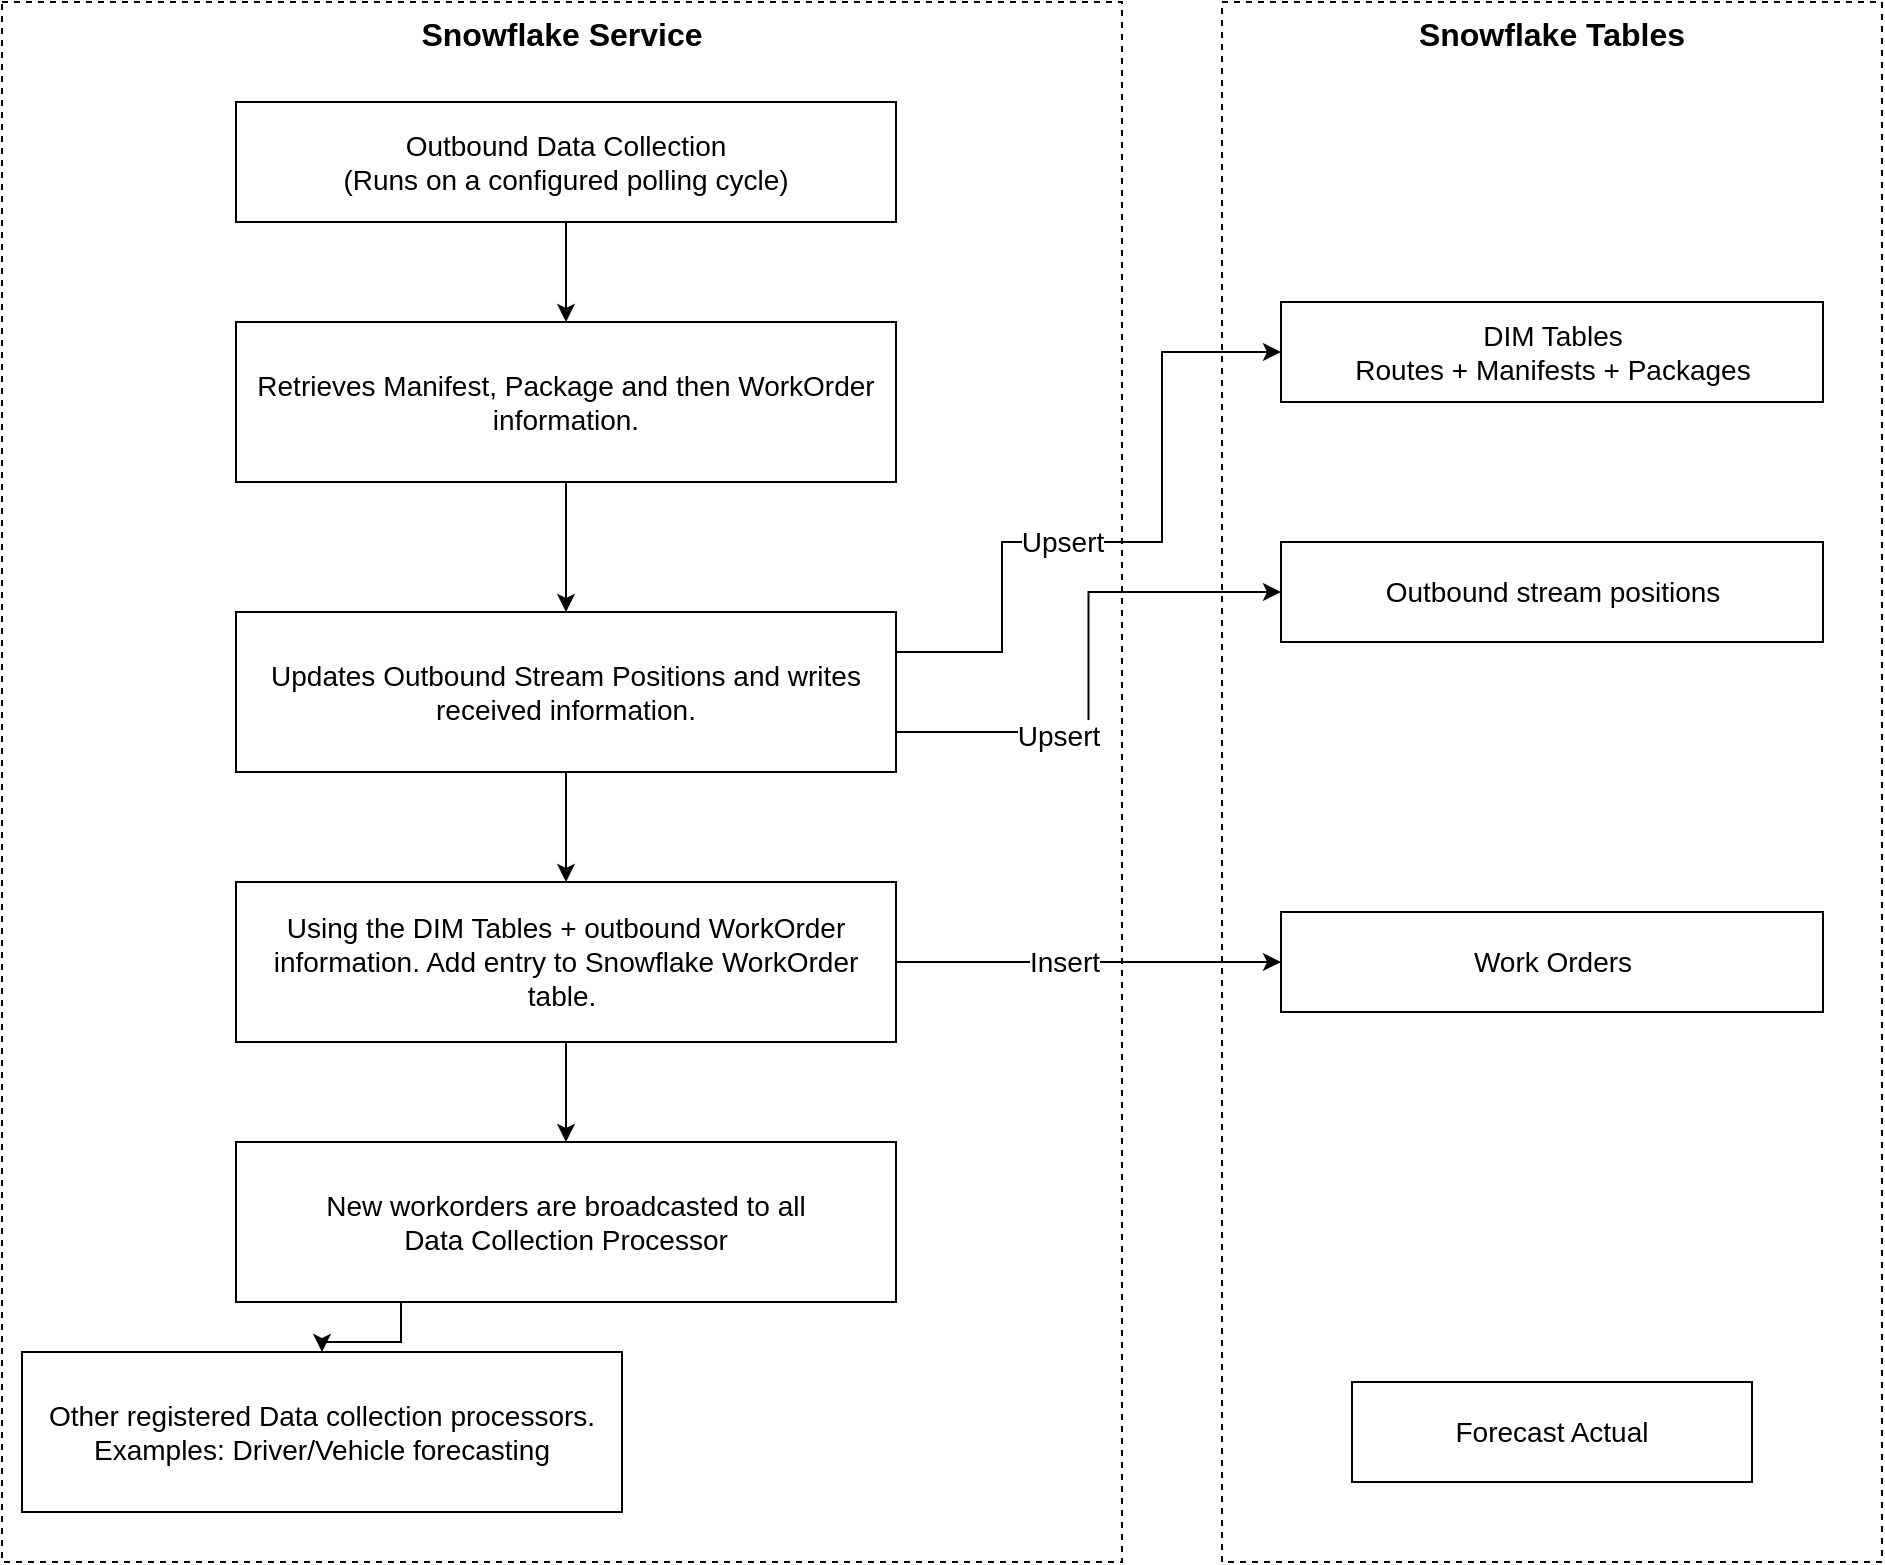 <mxfile version="28.1.2">
  <diagram name="Page-1" id="b49rs1CCKQuxUYoasYGA">
    <mxGraphModel dx="1678" dy="1015" grid="1" gridSize="10" guides="1" tooltips="1" connect="1" arrows="1" fold="1" page="1" pageScale="1" pageWidth="827" pageHeight="1169" math="0" shadow="0">
      <root>
        <mxCell id="0" />
        <mxCell id="1" parent="0" />
        <mxCell id="V3oIw_tFHmD7RHKYPGYt-1" value="&lt;span style=&quot;font-size: 16px;&quot;&gt;&lt;b&gt;Snowflake Service&lt;/b&gt;&lt;/span&gt;" style="html=1;whiteSpace=wrap;dashed=1;gradientColor=default;fillColor=none;labelPosition=center;verticalLabelPosition=middle;align=center;verticalAlign=top;" vertex="1" parent="1">
          <mxGeometry x="380" y="90" width="560" height="780" as="geometry" />
        </mxCell>
        <mxCell id="V3oIw_tFHmD7RHKYPGYt-3" style="edgeStyle=orthogonalEdgeStyle;rounded=0;orthogonalLoop=1;jettySize=auto;html=1;exitX=0.5;exitY=1;exitDx=0;exitDy=0;entryX=0.5;entryY=0;entryDx=0;entryDy=0;" edge="1" parent="1" source="V3oIw_tFHmD7RHKYPGYt-4" target="V3oIw_tFHmD7RHKYPGYt-6">
          <mxGeometry relative="1" as="geometry" />
        </mxCell>
        <mxCell id="V3oIw_tFHmD7RHKYPGYt-4" value="Outbound Data Collection&lt;div&gt;(Runs on a configured polling cycle)&lt;/div&gt;" style="whiteSpace=wrap;html=1;align=center;fontSize=14;" vertex="1" parent="1">
          <mxGeometry x="497" y="140" width="330" height="60" as="geometry" />
        </mxCell>
        <mxCell id="V3oIw_tFHmD7RHKYPGYt-5" style="edgeStyle=orthogonalEdgeStyle;rounded=0;orthogonalLoop=1;jettySize=auto;html=1;exitX=0.5;exitY=1;exitDx=0;exitDy=0;entryX=0.5;entryY=0;entryDx=0;entryDy=0;" edge="1" parent="1" source="V3oIw_tFHmD7RHKYPGYt-6" target="V3oIw_tFHmD7RHKYPGYt-12">
          <mxGeometry relative="1" as="geometry" />
        </mxCell>
        <mxCell id="V3oIw_tFHmD7RHKYPGYt-6" value="&lt;font style=&quot;font-size: 14px;&quot;&gt;Retrieves Manifest, Package and then WorkOrder information.&lt;/font&gt;" style="rounded=0;whiteSpace=wrap;html=1;" vertex="1" parent="1">
          <mxGeometry x="497" y="250" width="330" height="80" as="geometry" />
        </mxCell>
        <mxCell id="V3oIw_tFHmD7RHKYPGYt-11" style="edgeStyle=orthogonalEdgeStyle;rounded=0;orthogonalLoop=1;jettySize=auto;html=1;exitX=0.5;exitY=1;exitDx=0;exitDy=0;entryX=0.5;entryY=0;entryDx=0;entryDy=0;" edge="1" parent="1" source="V3oIw_tFHmD7RHKYPGYt-12" target="V3oIw_tFHmD7RHKYPGYt-14">
          <mxGeometry relative="1" as="geometry" />
        </mxCell>
        <mxCell id="V3oIw_tFHmD7RHKYPGYt-23" style="edgeStyle=orthogonalEdgeStyle;rounded=0;orthogonalLoop=1;jettySize=auto;html=1;exitX=1;exitY=0.75;exitDx=0;exitDy=0;entryX=0;entryY=0.5;entryDx=0;entryDy=0;" edge="1" parent="1" source="V3oIw_tFHmD7RHKYPGYt-12" target="V3oIw_tFHmD7RHKYPGYt-22">
          <mxGeometry relative="1" as="geometry" />
        </mxCell>
        <mxCell id="V3oIw_tFHmD7RHKYPGYt-24" style="edgeStyle=orthogonalEdgeStyle;rounded=0;orthogonalLoop=1;jettySize=auto;html=1;exitX=1;exitY=0.25;exitDx=0;exitDy=0;entryX=0;entryY=0.5;entryDx=0;entryDy=0;" edge="1" parent="1" source="V3oIw_tFHmD7RHKYPGYt-12" target="V3oIw_tFHmD7RHKYPGYt-21">
          <mxGeometry relative="1" as="geometry">
            <Array as="points">
              <mxPoint x="880" y="415" />
              <mxPoint x="880" y="360" />
              <mxPoint x="960" y="360" />
              <mxPoint x="960" y="265" />
            </Array>
          </mxGeometry>
        </mxCell>
        <mxCell id="V3oIw_tFHmD7RHKYPGYt-27" value="&lt;font style=&quot;font-size: 14px;&quot;&gt;Upsert&lt;/font&gt;" style="edgeLabel;html=1;align=center;verticalAlign=middle;resizable=0;points=[];" vertex="1" connectable="0" parent="V3oIw_tFHmD7RHKYPGYt-24">
          <mxGeometry x="0.494" y="2" relative="1" as="geometry">
            <mxPoint x="-48" y="68" as="offset" />
          </mxGeometry>
        </mxCell>
        <mxCell id="V3oIw_tFHmD7RHKYPGYt-12" value="&lt;font style=&quot;font-size: 14px;&quot;&gt;Updates Outbound Stream Positions and writes received information.&lt;/font&gt;" style="rounded=0;whiteSpace=wrap;html=1;" vertex="1" parent="1">
          <mxGeometry x="497" y="395" width="330" height="80" as="geometry" />
        </mxCell>
        <mxCell id="V3oIw_tFHmD7RHKYPGYt-13" style="edgeStyle=orthogonalEdgeStyle;rounded=0;orthogonalLoop=1;jettySize=auto;html=1;exitX=0.5;exitY=1;exitDx=0;exitDy=0;entryX=0.5;entryY=0;entryDx=0;entryDy=0;" edge="1" parent="1" source="V3oIw_tFHmD7RHKYPGYt-14" target="V3oIw_tFHmD7RHKYPGYt-16">
          <mxGeometry relative="1" as="geometry" />
        </mxCell>
        <mxCell id="V3oIw_tFHmD7RHKYPGYt-26" style="edgeStyle=orthogonalEdgeStyle;rounded=0;orthogonalLoop=1;jettySize=auto;html=1;exitX=1;exitY=0.5;exitDx=0;exitDy=0;entryX=0;entryY=0.5;entryDx=0;entryDy=0;" edge="1" parent="1" source="V3oIw_tFHmD7RHKYPGYt-14" target="V3oIw_tFHmD7RHKYPGYt-25">
          <mxGeometry relative="1" as="geometry" />
        </mxCell>
        <mxCell id="V3oIw_tFHmD7RHKYPGYt-29" value="&lt;font style=&quot;font-size: 14px;&quot;&gt;Insert&lt;/font&gt;" style="edgeLabel;html=1;align=center;verticalAlign=middle;resizable=0;points=[];" vertex="1" connectable="0" parent="V3oIw_tFHmD7RHKYPGYt-26">
          <mxGeometry x="-0.135" relative="1" as="geometry">
            <mxPoint as="offset" />
          </mxGeometry>
        </mxCell>
        <mxCell id="V3oIw_tFHmD7RHKYPGYt-14" value="&lt;font style=&quot;font-size: 14px;&quot;&gt;Using the DIM Tables + outbound WorkOrder information. Add entry to Snowflake WorkOrder table.&amp;nbsp;&lt;/font&gt;" style="rounded=0;whiteSpace=wrap;html=1;" vertex="1" parent="1">
          <mxGeometry x="497" y="530" width="330" height="80" as="geometry" />
        </mxCell>
        <mxCell id="V3oIw_tFHmD7RHKYPGYt-30" style="edgeStyle=orthogonalEdgeStyle;rounded=0;orthogonalLoop=1;jettySize=auto;html=1;exitX=0.25;exitY=1;exitDx=0;exitDy=0;entryX=0.5;entryY=0;entryDx=0;entryDy=0;" edge="1" parent="1" source="V3oIw_tFHmD7RHKYPGYt-16" target="V3oIw_tFHmD7RHKYPGYt-18">
          <mxGeometry relative="1" as="geometry" />
        </mxCell>
        <mxCell id="V3oIw_tFHmD7RHKYPGYt-16" value="&lt;font style=&quot;font-size: 14px;&quot;&gt;New workorders are broadcasted to all&lt;br&gt;Data Collection Processor&lt;/font&gt;" style="rounded=0;whiteSpace=wrap;html=1;" vertex="1" parent="1">
          <mxGeometry x="497" y="660" width="330" height="80" as="geometry" />
        </mxCell>
        <mxCell id="V3oIw_tFHmD7RHKYPGYt-18" value="&lt;font style=&quot;font-size: 14px;&quot;&gt;Other registered Data collection processors.&lt;br&gt;Examples: Driver/Vehicle forecasting&lt;/font&gt;" style="rounded=0;whiteSpace=wrap;html=1;" vertex="1" parent="1">
          <mxGeometry x="390" y="765" width="300" height="80" as="geometry" />
        </mxCell>
        <mxCell id="V3oIw_tFHmD7RHKYPGYt-20" value="&lt;span style=&quot;font-size: 16px;&quot;&gt;&lt;b&gt;Snowflake Tables&lt;/b&gt;&lt;/span&gt;" style="html=1;whiteSpace=wrap;dashed=1;gradientColor=default;fillColor=none;labelPosition=center;verticalLabelPosition=middle;align=center;verticalAlign=top;" vertex="1" parent="1">
          <mxGeometry x="990" y="90" width="330" height="780" as="geometry" />
        </mxCell>
        <mxCell id="V3oIw_tFHmD7RHKYPGYt-19" value="Forecast Actual" style="whiteSpace=wrap;html=1;align=center;fontSize=14;" vertex="1" parent="1">
          <mxGeometry x="1055" y="780" width="200" height="50" as="geometry" />
        </mxCell>
        <mxCell id="V3oIw_tFHmD7RHKYPGYt-21" value="DIM Tables&lt;div&gt;Routes + Manifests + Packages&lt;/div&gt;" style="whiteSpace=wrap;html=1;align=center;fontSize=14;" vertex="1" parent="1">
          <mxGeometry x="1019.5" y="240" width="271" height="50" as="geometry" />
        </mxCell>
        <mxCell id="V3oIw_tFHmD7RHKYPGYt-22" value="Outbound stream positions" style="whiteSpace=wrap;html=1;align=center;fontSize=14;" vertex="1" parent="1">
          <mxGeometry x="1019.5" y="360" width="271" height="50" as="geometry" />
        </mxCell>
        <mxCell id="V3oIw_tFHmD7RHKYPGYt-25" value="Work Orders" style="whiteSpace=wrap;html=1;align=center;fontSize=14;" vertex="1" parent="1">
          <mxGeometry x="1019.5" y="545" width="271" height="50" as="geometry" />
        </mxCell>
        <mxCell id="V3oIw_tFHmD7RHKYPGYt-28" value="&lt;font style=&quot;font-size: 14px;&quot;&gt;Upsert&lt;/font&gt;" style="edgeLabel;html=1;align=center;verticalAlign=middle;resizable=0;points=[];" vertex="1" connectable="0" parent="1">
          <mxGeometry x="920" y="450" as="geometry">
            <mxPoint x="-12" y="7" as="offset" />
          </mxGeometry>
        </mxCell>
      </root>
    </mxGraphModel>
  </diagram>
</mxfile>
